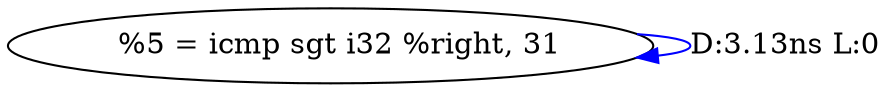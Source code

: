 digraph {
Node0x2b70e70[label="  %5 = icmp sgt i32 %right, 31"];
Node0x2b70e70 -> Node0x2b70e70[label="D:3.13ns L:0",color=blue];
}
